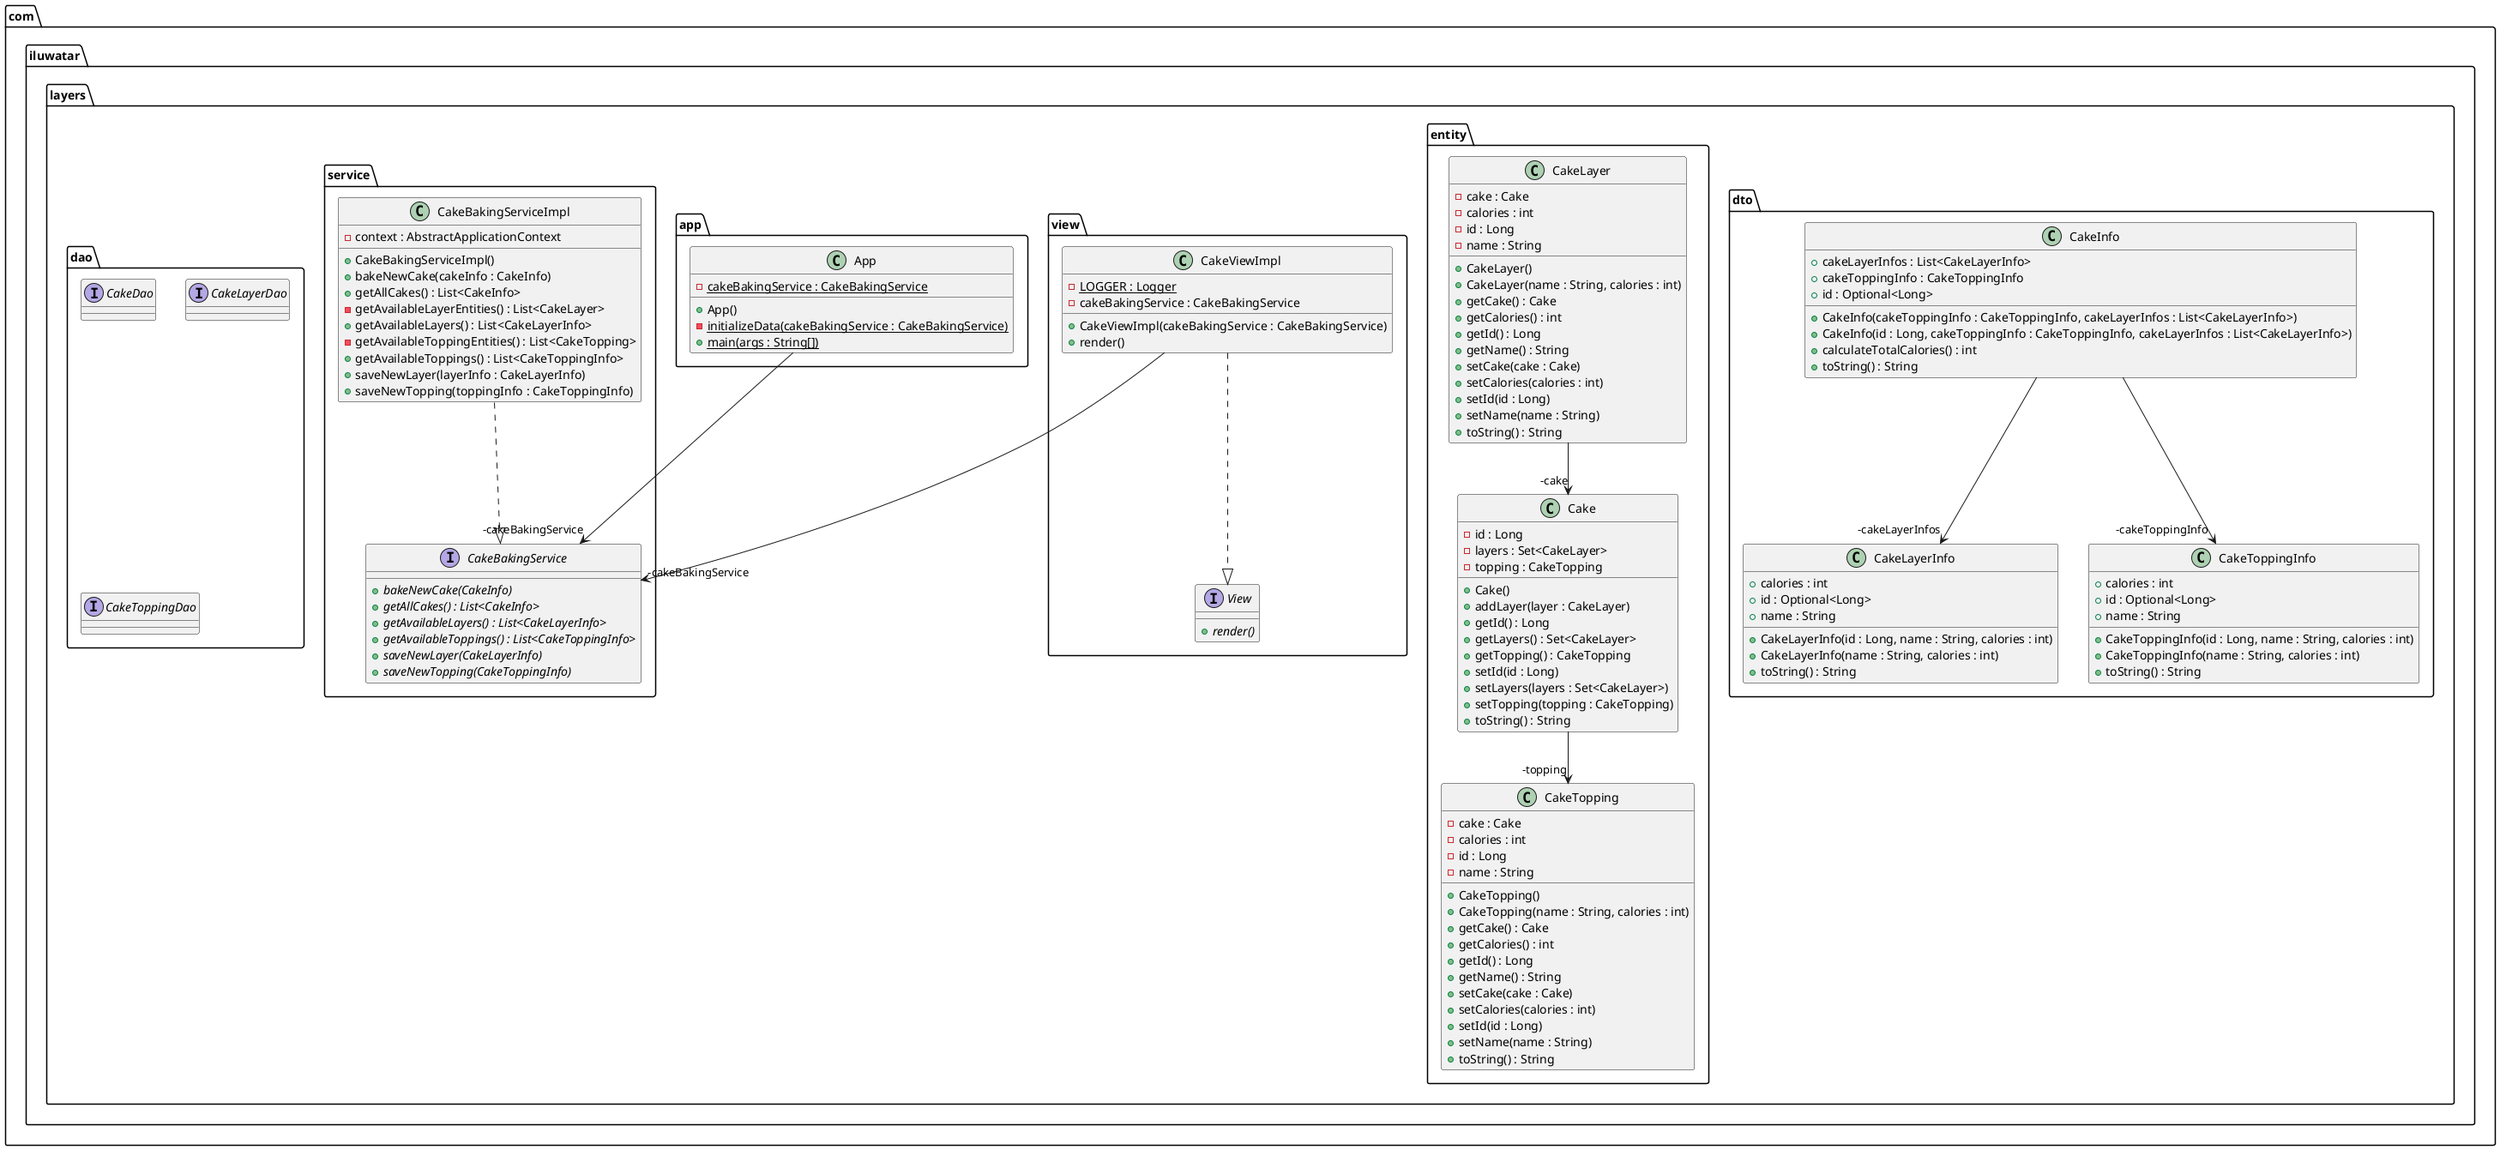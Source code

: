 @startuml
package com.iluwatar.layers.dto {
  class CakeInfo {
    + cakeLayerInfos : List<CakeLayerInfo>
    + cakeToppingInfo : CakeToppingInfo
    + id : Optional<Long>
    + CakeInfo(cakeToppingInfo : CakeToppingInfo, cakeLayerInfos : List<CakeLayerInfo>)
    + CakeInfo(id : Long, cakeToppingInfo : CakeToppingInfo, cakeLayerInfos : List<CakeLayerInfo>)
    + calculateTotalCalories() : int
    + toString() : String
  }
  class CakeLayerInfo {
    + calories : int
    + id : Optional<Long>
    + name : String
    + CakeLayerInfo(id : Long, name : String, calories : int)
    + CakeLayerInfo(name : String, calories : int)
    + toString() : String
  }
  class CakeToppingInfo {
    + calories : int
    + id : Optional<Long>
    + name : String
    + CakeToppingInfo(id : Long, name : String, calories : int)
    + CakeToppingInfo(name : String, calories : int)
    + toString() : String
  }
}
package com.iluwatar.layers.entity {
  class Cake {
    - id : Long
    - layers : Set<CakeLayer>
    - topping : CakeTopping
    + Cake()
    + addLayer(layer : CakeLayer)
    + getId() : Long
    + getLayers() : Set<CakeLayer>
    + getTopping() : CakeTopping
    + setId(id : Long)
    + setLayers(layers : Set<CakeLayer>)
    + setTopping(topping : CakeTopping)
    + toString() : String
  }
  class CakeLayer {
    - cake : Cake
    - calories : int
    - id : Long
    - name : String
    + CakeLayer()
    + CakeLayer(name : String, calories : int)
    + getCake() : Cake
    + getCalories() : int
    + getId() : Long
    + getName() : String
    + setCake(cake : Cake)
    + setCalories(calories : int)
    + setId(id : Long)
    + setName(name : String)
    + toString() : String
  }
  class CakeTopping {
    - cake : Cake
    - calories : int
    - id : Long
    - name : String
    + CakeTopping()
    + CakeTopping(name : String, calories : int)
    + getCake() : Cake
    + getCalories() : int
    + getId() : Long
    + getName() : String
    + setCake(cake : Cake)
    + setCalories(calories : int)
    + setId(id : Long)
    + setName(name : String)
    + toString() : String
  }
}
package com.iluwatar.layers.view {
  class CakeViewImpl {
    - LOGGER : Logger {static}
    - cakeBakingService : CakeBakingService
    + CakeViewImpl(cakeBakingService : CakeBakingService)
    + render()
  }
  interface View {
    + render() {abstract}
  }
}
package com.iluwatar.layers.app {
  class App {
    - cakeBakingService : CakeBakingService {static}
    + App()
    - initializeData(cakeBakingService : CakeBakingService) {static}
    + main(args : String[]) {static}
  }
}
package com.iluwatar.layers.dao {
  interface CakeDao {
  }
  interface CakeLayerDao {
  }
  interface CakeToppingDao {
  }
}
package com.iluwatar.layers.service {
  interface CakeBakingService {
    + bakeNewCake(CakeInfo) {abstract}
    + getAllCakes() : List<CakeInfo> {abstract}
    + getAvailableLayers() : List<CakeLayerInfo> {abstract}
    + getAvailableToppings() : List<CakeToppingInfo> {abstract}
    + saveNewLayer(CakeLayerInfo) {abstract}
    + saveNewTopping(CakeToppingInfo) {abstract}
  }
  class CakeBakingServiceImpl {
    - context : AbstractApplicationContext
    + CakeBakingServiceImpl()
    + bakeNewCake(cakeInfo : CakeInfo)
    + getAllCakes() : List<CakeInfo>
    - getAvailableLayerEntities() : List<CakeLayer>
    + getAvailableLayers() : List<CakeLayerInfo>
    - getAvailableToppingEntities() : List<CakeTopping>
    + getAvailableToppings() : List<CakeToppingInfo>
    + saveNewLayer(layerInfo : CakeLayerInfo)
    + saveNewTopping(toppingInfo : CakeToppingInfo)
  }
}
CakeInfo -->  "-cakeLayerInfos" CakeLayerInfo
CakeInfo -->  "-cakeToppingInfo" CakeToppingInfo
CakeViewImpl -->  "-cakeBakingService" CakeBakingService
App -->  "-cakeBakingService" CakeBakingService
Cake -->  "-topping" CakeTopping
CakeLayer -->  "-cake" Cake
CakeBakingServiceImpl ..|> CakeBakingService
CakeViewImpl ..|> View
@enduml